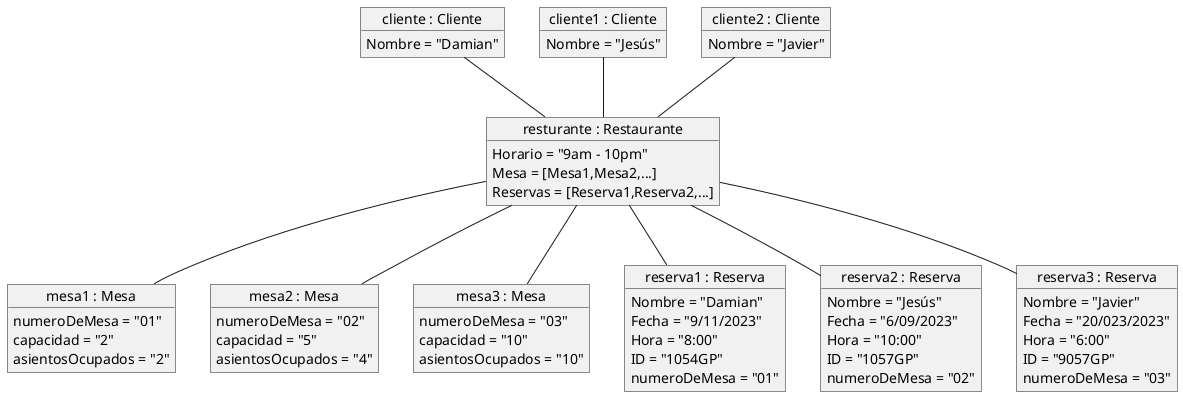 @startuml Registro de un fichaje



object "resturante : Restaurante" as restaurante {
    Horario = "9am - 10pm"
    Mesa = [Mesa1,Mesa2,...]
    Reservas = [Reserva1,Reserva2,...]
}

object "cliente : Cliente" as cliente {
    Nombre = "Damian"
}
object "cliente1 : Cliente" as cliente1 {
    Nombre = "Jesús"
}

object "cliente2 : Cliente" as cliente2 {
    Nombre = "Javier"
}

object "mesa1 : Mesa" as mesa1 {
    numeroDeMesa = "01"
    capacidad = "2"
    asientosOcupados = "2"
}

object "mesa2 : Mesa" as mesa2 {
    numeroDeMesa = "02"
    capacidad = "5"
    asientosOcupados = "4"
}

object "mesa3 : Mesa" as mesa3 {
    numeroDeMesa = "03"
    capacidad = "10"
    asientosOcupados = "10"
}

object "reserva1 : Reserva" as reserva1 {
    Nombre = "Damian"
    Fecha = "9/11/2023"
    Hora = "8:00"
    ID = "1054GP"
    numeroDeMesa = "01"
}

object "reserva2 : Reserva" as reserva2 {
    Nombre = "Jesús"
    Fecha = "6/09/2023"
    Hora = "10:00"
    ID = "1057GP"
    numeroDeMesa = "02"
}

object "reserva3 : Reserva" as reserva3 {
    Nombre = "Javier"
    Fecha = "20/023/2023"
    Hora = "6:00"
    ID = "9057GP"
    numeroDeMesa = "03"
}

cliente1 -- restaurante
cliente2 -- restaurante
cliente -- restaurante
restaurante -- reserva1
restaurante -- reserva2
restaurante -- reserva3
restaurante -- mesa1
restaurante -- mesa2
restaurante -- mesa3



@enduml